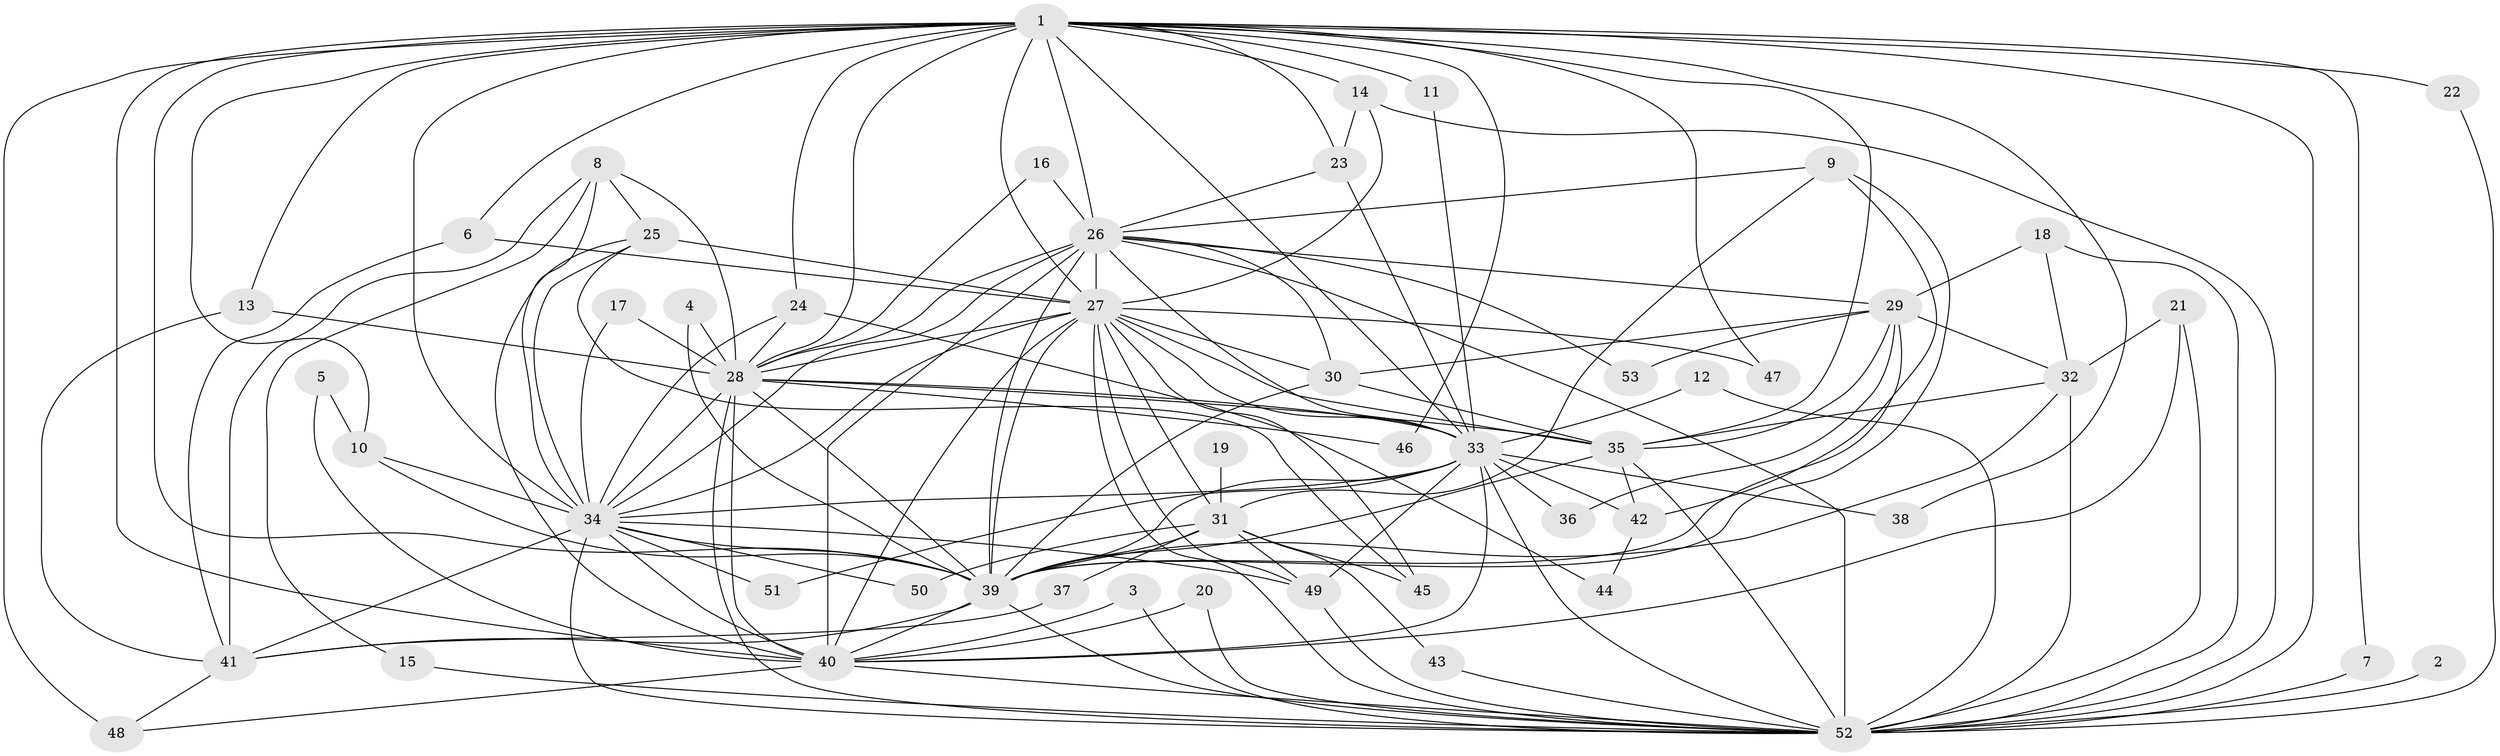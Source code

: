 // original degree distribution, {14: 0.009523809523809525, 22: 0.009523809523809525, 18: 0.009523809523809525, 26: 0.009523809523809525, 17: 0.009523809523809525, 21: 0.02857142857142857, 20: 0.01904761904761905, 3: 0.22857142857142856, 8: 0.01904761904761905, 4: 0.10476190476190476, 2: 0.5047619047619047, 10: 0.009523809523809525, 5: 0.02857142857142857, 7: 0.009523809523809525}
// Generated by graph-tools (version 1.1) at 2025/25/03/09/25 03:25:36]
// undirected, 53 vertices, 150 edges
graph export_dot {
graph [start="1"]
  node [color=gray90,style=filled];
  1;
  2;
  3;
  4;
  5;
  6;
  7;
  8;
  9;
  10;
  11;
  12;
  13;
  14;
  15;
  16;
  17;
  18;
  19;
  20;
  21;
  22;
  23;
  24;
  25;
  26;
  27;
  28;
  29;
  30;
  31;
  32;
  33;
  34;
  35;
  36;
  37;
  38;
  39;
  40;
  41;
  42;
  43;
  44;
  45;
  46;
  47;
  48;
  49;
  50;
  51;
  52;
  53;
  1 -- 6 [weight=1.0];
  1 -- 7 [weight=1.0];
  1 -- 10 [weight=1.0];
  1 -- 11 [weight=1.0];
  1 -- 13 [weight=1.0];
  1 -- 14 [weight=1.0];
  1 -- 22 [weight=1.0];
  1 -- 23 [weight=1.0];
  1 -- 24 [weight=1.0];
  1 -- 26 [weight=3.0];
  1 -- 27 [weight=2.0];
  1 -- 28 [weight=2.0];
  1 -- 33 [weight=2.0];
  1 -- 34 [weight=3.0];
  1 -- 35 [weight=1.0];
  1 -- 38 [weight=1.0];
  1 -- 39 [weight=2.0];
  1 -- 40 [weight=2.0];
  1 -- 46 [weight=2.0];
  1 -- 47 [weight=1.0];
  1 -- 48 [weight=2.0];
  1 -- 52 [weight=2.0];
  2 -- 52 [weight=1.0];
  3 -- 40 [weight=1.0];
  3 -- 52 [weight=1.0];
  4 -- 28 [weight=1.0];
  4 -- 39 [weight=1.0];
  5 -- 10 [weight=1.0];
  5 -- 40 [weight=1.0];
  6 -- 27 [weight=1.0];
  6 -- 41 [weight=1.0];
  7 -- 52 [weight=1.0];
  8 -- 15 [weight=1.0];
  8 -- 25 [weight=1.0];
  8 -- 28 [weight=1.0];
  8 -- 34 [weight=1.0];
  8 -- 41 [weight=1.0];
  9 -- 26 [weight=1.0];
  9 -- 31 [weight=1.0];
  9 -- 39 [weight=1.0];
  9 -- 42 [weight=1.0];
  10 -- 34 [weight=1.0];
  10 -- 39 [weight=1.0];
  11 -- 33 [weight=1.0];
  12 -- 33 [weight=2.0];
  12 -- 52 [weight=1.0];
  13 -- 28 [weight=1.0];
  13 -- 41 [weight=1.0];
  14 -- 23 [weight=1.0];
  14 -- 27 [weight=1.0];
  14 -- 52 [weight=1.0];
  15 -- 52 [weight=1.0];
  16 -- 26 [weight=1.0];
  16 -- 28 [weight=1.0];
  17 -- 28 [weight=1.0];
  17 -- 34 [weight=1.0];
  18 -- 29 [weight=1.0];
  18 -- 32 [weight=1.0];
  18 -- 52 [weight=1.0];
  19 -- 31 [weight=1.0];
  20 -- 40 [weight=1.0];
  20 -- 52 [weight=1.0];
  21 -- 32 [weight=1.0];
  21 -- 40 [weight=1.0];
  21 -- 52 [weight=1.0];
  22 -- 52 [weight=1.0];
  23 -- 26 [weight=1.0];
  23 -- 33 [weight=1.0];
  24 -- 28 [weight=1.0];
  24 -- 34 [weight=1.0];
  24 -- 44 [weight=1.0];
  25 -- 27 [weight=1.0];
  25 -- 34 [weight=1.0];
  25 -- 40 [weight=1.0];
  25 -- 45 [weight=1.0];
  26 -- 27 [weight=2.0];
  26 -- 28 [weight=1.0];
  26 -- 29 [weight=1.0];
  26 -- 30 [weight=1.0];
  26 -- 33 [weight=1.0];
  26 -- 34 [weight=2.0];
  26 -- 39 [weight=1.0];
  26 -- 40 [weight=2.0];
  26 -- 52 [weight=3.0];
  26 -- 53 [weight=1.0];
  27 -- 28 [weight=1.0];
  27 -- 30 [weight=1.0];
  27 -- 31 [weight=1.0];
  27 -- 33 [weight=2.0];
  27 -- 34 [weight=1.0];
  27 -- 35 [weight=2.0];
  27 -- 39 [weight=1.0];
  27 -- 40 [weight=1.0];
  27 -- 45 [weight=1.0];
  27 -- 47 [weight=1.0];
  27 -- 49 [weight=1.0];
  27 -- 52 [weight=1.0];
  28 -- 33 [weight=1.0];
  28 -- 34 [weight=1.0];
  28 -- 35 [weight=1.0];
  28 -- 39 [weight=1.0];
  28 -- 40 [weight=1.0];
  28 -- 46 [weight=2.0];
  28 -- 52 [weight=2.0];
  29 -- 30 [weight=1.0];
  29 -- 32 [weight=1.0];
  29 -- 35 [weight=1.0];
  29 -- 36 [weight=1.0];
  29 -- 39 [weight=1.0];
  29 -- 53 [weight=1.0];
  30 -- 35 [weight=1.0];
  30 -- 39 [weight=1.0];
  31 -- 37 [weight=1.0];
  31 -- 39 [weight=1.0];
  31 -- 43 [weight=1.0];
  31 -- 45 [weight=2.0];
  31 -- 49 [weight=1.0];
  31 -- 50 [weight=1.0];
  32 -- 35 [weight=1.0];
  32 -- 39 [weight=1.0];
  32 -- 52 [weight=1.0];
  33 -- 34 [weight=1.0];
  33 -- 36 [weight=1.0];
  33 -- 38 [weight=1.0];
  33 -- 39 [weight=1.0];
  33 -- 40 [weight=1.0];
  33 -- 42 [weight=1.0];
  33 -- 49 [weight=1.0];
  33 -- 51 [weight=2.0];
  33 -- 52 [weight=1.0];
  34 -- 39 [weight=2.0];
  34 -- 40 [weight=1.0];
  34 -- 41 [weight=1.0];
  34 -- 49 [weight=1.0];
  34 -- 50 [weight=1.0];
  34 -- 51 [weight=1.0];
  34 -- 52 [weight=1.0];
  35 -- 39 [weight=1.0];
  35 -- 42 [weight=1.0];
  35 -- 52 [weight=1.0];
  37 -- 41 [weight=1.0];
  39 -- 40 [weight=2.0];
  39 -- 41 [weight=1.0];
  39 -- 52 [weight=1.0];
  40 -- 48 [weight=1.0];
  40 -- 52 [weight=1.0];
  41 -- 48 [weight=1.0];
  42 -- 44 [weight=1.0];
  43 -- 52 [weight=1.0];
  49 -- 52 [weight=1.0];
}
